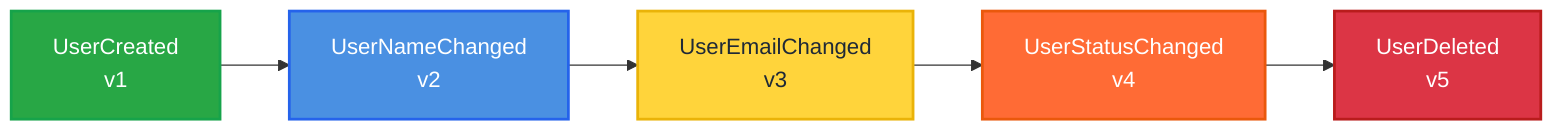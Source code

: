 graph LR
    A[UserCreated<br/>v1] --> B[UserNameChanged<br/>v2]
    B --> C[UserEmailChanged<br/>v3]
    C --> D[UserStatusChanged<br/>v4]
    D --> E[UserDeleted<br/>v5]

    style A fill:#28A745,stroke:#16a34a,stroke-width:2px,color:#ffffff
    style B fill:#4A90E2,stroke:#2563eb,stroke-width:2px,color:#ffffff
    style C fill:#FFD43B,stroke:#eab308,stroke-width:2px,color:#1f2937
    style D fill:#FF6B35,stroke:#ea580c,stroke-width:2px,color:#ffffff
    style E fill:#DC3545,stroke:#b91c1c,stroke-width:2px,color:#ffffff